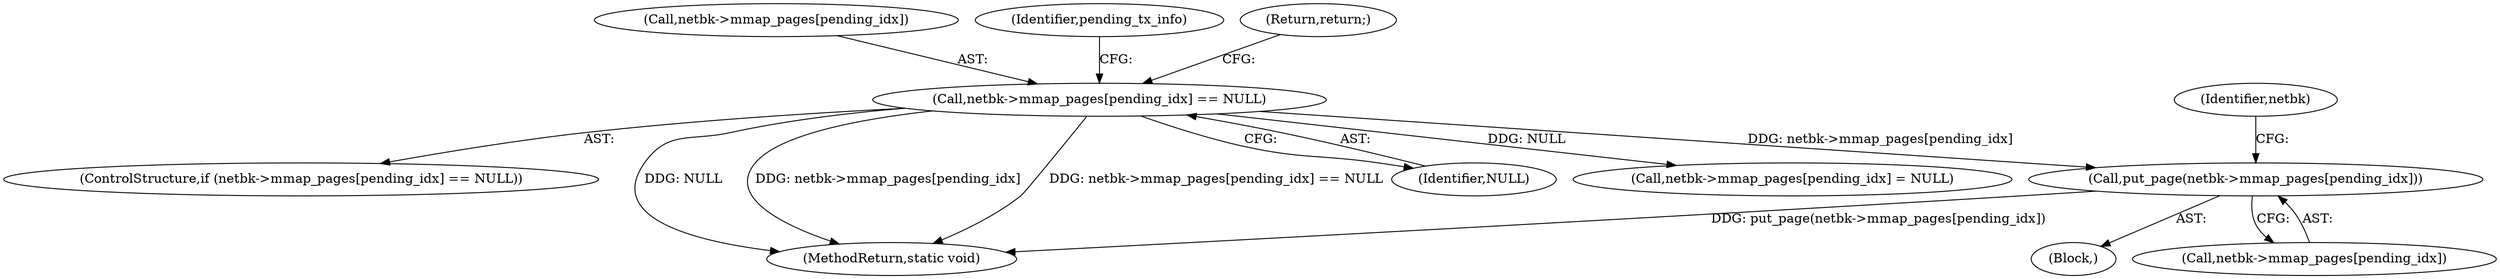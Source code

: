 digraph "0_linux_7d5145d8eb2b9791533ffe4dc003b129b9696c48_0@array" {
"1000162" [label="(Call,put_page(netbk->mmap_pages[pending_idx]))"];
"1000109" [label="(Call,netbk->mmap_pages[pending_idx] == NULL)"];
"1000110" [label="(Call,netbk->mmap_pages[pending_idx])"];
"1000118" [label="(Identifier,pending_tx_info)"];
"1000109" [label="(Call,netbk->mmap_pages[pending_idx] == NULL)"];
"1000171" [label="(Identifier,netbk)"];
"1000104" [label="(Block,)"];
"1000108" [label="(ControlStructure,if (netbk->mmap_pages[pending_idx] == NULL))"];
"1000175" [label="(MethodReturn,static void)"];
"1000115" [label="(Identifier,NULL)"];
"1000116" [label="(Return,return;)"];
"1000168" [label="(Call,netbk->mmap_pages[pending_idx] = NULL)"];
"1000162" [label="(Call,put_page(netbk->mmap_pages[pending_idx]))"];
"1000163" [label="(Call,netbk->mmap_pages[pending_idx])"];
"1000162" -> "1000104"  [label="AST: "];
"1000162" -> "1000163"  [label="CFG: "];
"1000163" -> "1000162"  [label="AST: "];
"1000171" -> "1000162"  [label="CFG: "];
"1000162" -> "1000175"  [label="DDG: put_page(netbk->mmap_pages[pending_idx])"];
"1000109" -> "1000162"  [label="DDG: netbk->mmap_pages[pending_idx]"];
"1000109" -> "1000108"  [label="AST: "];
"1000109" -> "1000115"  [label="CFG: "];
"1000110" -> "1000109"  [label="AST: "];
"1000115" -> "1000109"  [label="AST: "];
"1000116" -> "1000109"  [label="CFG: "];
"1000118" -> "1000109"  [label="CFG: "];
"1000109" -> "1000175"  [label="DDG: NULL"];
"1000109" -> "1000175"  [label="DDG: netbk->mmap_pages[pending_idx]"];
"1000109" -> "1000175"  [label="DDG: netbk->mmap_pages[pending_idx] == NULL"];
"1000109" -> "1000168"  [label="DDG: NULL"];
}
